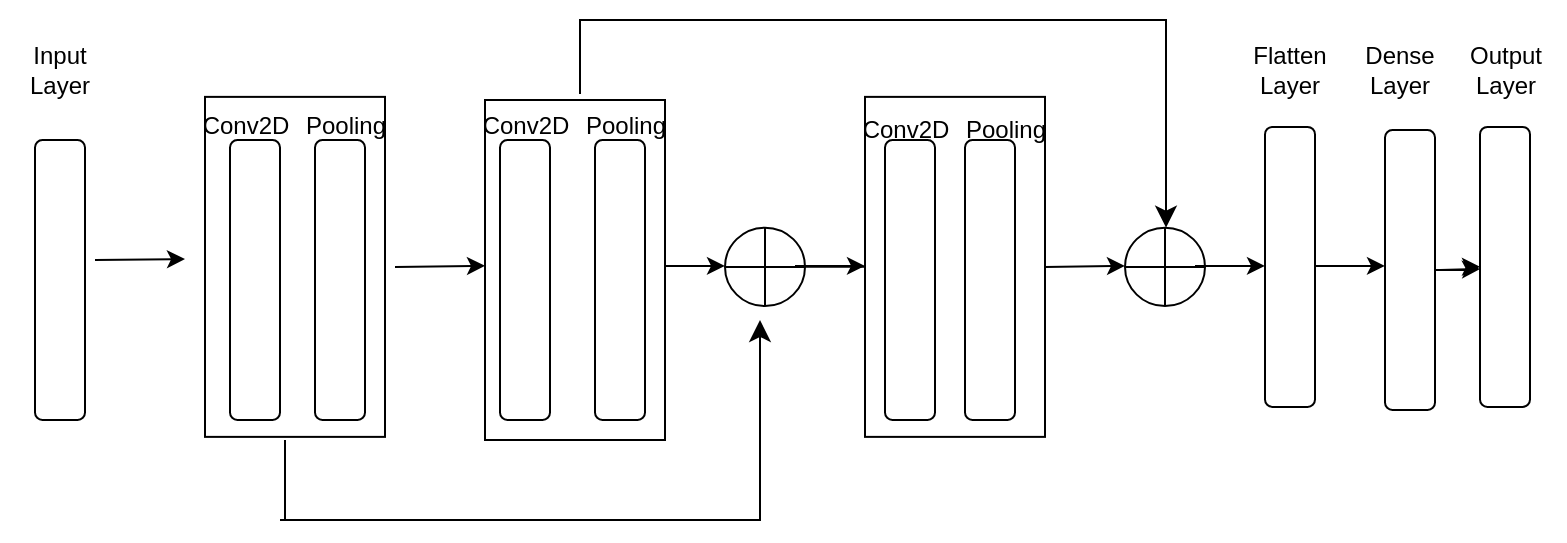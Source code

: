 <mxfile version="24.3.1" type="google">
  <diagram id="prtHgNgQTEPvFCAcTncT" name="Page-1">
    <mxGraphModel dx="1120" dy="468" grid="1" gridSize="10" guides="1" tooltips="1" connect="1" arrows="1" fold="1" page="1" pageScale="1" pageWidth="827" pageHeight="1169" background="#FFFFFF" math="0" shadow="0">
      <root>
        <mxCell id="0" />
        <mxCell id="1" parent="0" />
        <mxCell id="T_XjzfC1xLZzZwIXy5Pw-5" value="" style="rounded=1;whiteSpace=wrap;html=1;direction=south;" parent="1" vertex="1">
          <mxGeometry x="37.5" y="490" width="25" height="140" as="geometry" />
        </mxCell>
        <mxCell id="T_XjzfC1xLZzZwIXy5Pw-6" value="Input Layer" style="text;html=1;align=center;verticalAlign=middle;whiteSpace=wrap;rounded=0;" parent="1" vertex="1">
          <mxGeometry x="20" y="440" width="60" height="30" as="geometry" />
        </mxCell>
        <mxCell id="T_XjzfC1xLZzZwIXy5Pw-8" value="" style="endArrow=classic;html=1;rounded=0;" parent="1" edge="1">
          <mxGeometry width="50" height="50" relative="1" as="geometry">
            <mxPoint x="67.5" y="550" as="sourcePoint" />
            <mxPoint x="112.5" y="549.5" as="targetPoint" />
          </mxGeometry>
        </mxCell>
        <mxCell id="T_XjzfC1xLZzZwIXy5Pw-17" value="" style="endArrow=classic;html=1;rounded=0;" parent="1" edge="1">
          <mxGeometry width="50" height="50" relative="1" as="geometry">
            <mxPoint x="347.5" y="552.94" as="sourcePoint" />
            <mxPoint x="382.5" y="552.94" as="targetPoint" />
          </mxGeometry>
        </mxCell>
        <mxCell id="T_XjzfC1xLZzZwIXy5Pw-59" value="" style="edgeStyle=orthogonalEdgeStyle;rounded=0;orthogonalLoop=1;jettySize=auto;html=1;" parent="1" source="T_XjzfC1xLZzZwIXy5Pw-20" target="T_XjzfC1xLZzZwIXy5Pw-35" edge="1">
          <mxGeometry relative="1" as="geometry" />
        </mxCell>
        <mxCell id="T_XjzfC1xLZzZwIXy5Pw-20" value="" style="shape=orEllipse;perimeter=ellipsePerimeter;whiteSpace=wrap;html=1;backgroundOutline=1;direction=west;" parent="1" vertex="1">
          <mxGeometry x="382.5" y="533.83" width="40" height="39.22" as="geometry" />
        </mxCell>
        <mxCell id="T_XjzfC1xLZzZwIXy5Pw-22" value="" style="rounded=0;whiteSpace=wrap;html=1;direction=south;" parent="1" vertex="1">
          <mxGeometry x="122.5" y="468.44" width="90" height="170" as="geometry" />
        </mxCell>
        <mxCell id="T_XjzfC1xLZzZwIXy5Pw-23" value="" style="rounded=1;whiteSpace=wrap;html=1;direction=south;" parent="1" vertex="1">
          <mxGeometry x="177.5" y="490" width="25" height="140" as="geometry" />
        </mxCell>
        <mxCell id="T_XjzfC1xLZzZwIXy5Pw-24" value="" style="rounded=1;whiteSpace=wrap;html=1;direction=south;" parent="1" vertex="1">
          <mxGeometry x="135" y="490" width="25" height="140" as="geometry" />
        </mxCell>
        <mxCell id="T_XjzfC1xLZzZwIXy5Pw-25" value="Conv2D" style="text;html=1;align=center;verticalAlign=middle;whiteSpace=wrap;rounded=0;" parent="1" vertex="1">
          <mxGeometry x="112.5" y="468.44" width="60" height="30" as="geometry" />
        </mxCell>
        <mxCell id="T_XjzfC1xLZzZwIXy5Pw-26" value="Pooling" style="text;html=1;align=center;verticalAlign=middle;whiteSpace=wrap;rounded=0;" parent="1" vertex="1">
          <mxGeometry x="162.5" y="468.44" width="60" height="30" as="geometry" />
        </mxCell>
        <mxCell id="T_XjzfC1xLZzZwIXy5Pw-28" value="" style="rounded=0;whiteSpace=wrap;html=1;direction=south;" parent="1" vertex="1">
          <mxGeometry x="262.5" y="470" width="90" height="170" as="geometry" />
        </mxCell>
        <mxCell id="T_XjzfC1xLZzZwIXy5Pw-29" value="" style="rounded=0;whiteSpace=wrap;html=1;direction=south;" parent="1" vertex="1">
          <mxGeometry x="452.5" y="468.44" width="90" height="170" as="geometry" />
        </mxCell>
        <mxCell id="T_XjzfC1xLZzZwIXy5Pw-30" value="" style="rounded=1;whiteSpace=wrap;html=1;direction=south;" parent="1" vertex="1">
          <mxGeometry x="270" y="490" width="25" height="140" as="geometry" />
        </mxCell>
        <mxCell id="T_XjzfC1xLZzZwIXy5Pw-31" value="" style="rounded=1;whiteSpace=wrap;html=1;direction=south;" parent="1" vertex="1">
          <mxGeometry x="317.5" y="490" width="25" height="140" as="geometry" />
        </mxCell>
        <mxCell id="T_XjzfC1xLZzZwIXy5Pw-32" value="Conv2D" style="text;html=1;align=center;verticalAlign=middle;whiteSpace=wrap;rounded=0;" parent="1" vertex="1">
          <mxGeometry x="252.5" y="468.44" width="60" height="30" as="geometry" />
        </mxCell>
        <mxCell id="T_XjzfC1xLZzZwIXy5Pw-33" value="Pooling" style="text;html=1;align=center;verticalAlign=middle;whiteSpace=wrap;rounded=0;" parent="1" vertex="1">
          <mxGeometry x="302.5" y="468.44" width="60" height="30" as="geometry" />
        </mxCell>
        <mxCell id="T_XjzfC1xLZzZwIXy5Pw-34" value="" style="rounded=1;whiteSpace=wrap;html=1;direction=south;" parent="1" vertex="1">
          <mxGeometry x="462.5" y="490" width="25" height="140" as="geometry" />
        </mxCell>
        <mxCell id="T_XjzfC1xLZzZwIXy5Pw-35" value="" style="rounded=1;whiteSpace=wrap;html=1;direction=south;" parent="1" vertex="1">
          <mxGeometry x="502.5" y="490" width="25" height="140" as="geometry" />
        </mxCell>
        <mxCell id="T_XjzfC1xLZzZwIXy5Pw-37" value="Conv2D" style="text;html=1;align=center;verticalAlign=middle;whiteSpace=wrap;rounded=0;" parent="1" vertex="1">
          <mxGeometry x="442.5" y="470" width="60" height="30" as="geometry" />
        </mxCell>
        <mxCell id="T_XjzfC1xLZzZwIXy5Pw-38" value="Pooling" style="text;html=1;align=center;verticalAlign=middle;whiteSpace=wrap;rounded=0;" parent="1" vertex="1">
          <mxGeometry x="492.5" y="470" width="60" height="30" as="geometry" />
        </mxCell>
        <mxCell id="T_XjzfC1xLZzZwIXy5Pw-40" value="" style="shape=orEllipse;perimeter=ellipsePerimeter;whiteSpace=wrap;html=1;backgroundOutline=1;direction=west;" parent="1" vertex="1">
          <mxGeometry x="582.5" y="533.83" width="40" height="39.22" as="geometry" />
        </mxCell>
        <mxCell id="T_XjzfC1xLZzZwIXy5Pw-41" value="" style="rounded=1;whiteSpace=wrap;html=1;direction=south;" parent="1" vertex="1">
          <mxGeometry x="652.5" y="483.44" width="25" height="140" as="geometry" />
        </mxCell>
        <mxCell id="T_XjzfC1xLZzZwIXy5Pw-65" value="" style="edgeStyle=orthogonalEdgeStyle;rounded=0;orthogonalLoop=1;jettySize=auto;html=1;" parent="1" source="T_XjzfC1xLZzZwIXy5Pw-42" target="T_XjzfC1xLZzZwIXy5Pw-61" edge="1">
          <mxGeometry relative="1" as="geometry" />
        </mxCell>
        <mxCell id="T_XjzfC1xLZzZwIXy5Pw-42" value="" style="rounded=1;whiteSpace=wrap;html=1;direction=south;" parent="1" vertex="1">
          <mxGeometry x="712.5" y="485" width="25" height="140" as="geometry" />
        </mxCell>
        <mxCell id="T_XjzfC1xLZzZwIXy5Pw-43" value="" style="edgeStyle=segmentEdgeStyle;endArrow=classic;html=1;curved=0;rounded=0;endSize=8;startSize=8;" parent="1" edge="1">
          <mxGeometry width="50" height="50" relative="1" as="geometry">
            <mxPoint x="160" y="680" as="sourcePoint" />
            <mxPoint x="400" y="580" as="targetPoint" />
            <Array as="points">
              <mxPoint x="400" y="680" />
            </Array>
          </mxGeometry>
        </mxCell>
        <mxCell id="T_XjzfC1xLZzZwIXy5Pw-47" value="" style="endArrow=none;html=1;rounded=0;" parent="1" edge="1">
          <mxGeometry width="50" height="50" relative="1" as="geometry">
            <mxPoint x="162.5" y="680" as="sourcePoint" />
            <mxPoint x="162.5" y="640" as="targetPoint" />
          </mxGeometry>
        </mxCell>
        <mxCell id="T_XjzfC1xLZzZwIXy5Pw-48" value="" style="endArrow=classic;html=1;rounded=0;" parent="1" edge="1">
          <mxGeometry width="50" height="50" relative="1" as="geometry">
            <mxPoint x="217.5" y="553.44" as="sourcePoint" />
            <mxPoint x="262.5" y="552.94" as="targetPoint" />
          </mxGeometry>
        </mxCell>
        <mxCell id="T_XjzfC1xLZzZwIXy5Pw-49" value="" style="edgeStyle=segmentEdgeStyle;endArrow=classic;html=1;curved=0;rounded=0;endSize=8;startSize=8;exitX=0.125;exitY=-0.048;exitDx=0;exitDy=0;exitPerimeter=0;" parent="1" source="T_XjzfC1xLZzZwIXy5Pw-33" edge="1">
          <mxGeometry width="50" height="50" relative="1" as="geometry">
            <mxPoint x="310" y="460" as="sourcePoint" />
            <mxPoint x="603" y="533.83" as="targetPoint" />
            <Array as="points">
              <mxPoint x="310" y="430" />
              <mxPoint x="603" y="430" />
            </Array>
          </mxGeometry>
        </mxCell>
        <mxCell id="T_XjzfC1xLZzZwIXy5Pw-54" value="Dense Layer" style="text;html=1;align=center;verticalAlign=middle;whiteSpace=wrap;rounded=0;" parent="1" vertex="1">
          <mxGeometry x="690" y="440" width="60" height="30" as="geometry" />
        </mxCell>
        <mxCell id="T_XjzfC1xLZzZwIXy5Pw-55" value="Output Layer" style="text;html=1;align=center;verticalAlign=middle;whiteSpace=wrap;rounded=0;" parent="1" vertex="1">
          <mxGeometry x="742.5" y="440" width="60" height="30" as="geometry" />
        </mxCell>
        <mxCell id="T_XjzfC1xLZzZwIXy5Pw-56" value="" style="endArrow=classic;html=1;rounded=0;" parent="1" edge="1">
          <mxGeometry width="50" height="50" relative="1" as="geometry">
            <mxPoint x="677.5" y="552.94" as="sourcePoint" />
            <mxPoint x="712.5" y="552.94" as="targetPoint" />
          </mxGeometry>
        </mxCell>
        <mxCell id="T_XjzfC1xLZzZwIXy5Pw-57" value="" style="endArrow=classic;html=1;rounded=0;" parent="1" edge="1">
          <mxGeometry width="50" height="50" relative="1" as="geometry">
            <mxPoint x="617.5" y="552.94" as="sourcePoint" />
            <mxPoint x="652.5" y="552.94" as="targetPoint" />
          </mxGeometry>
        </mxCell>
        <mxCell id="T_XjzfC1xLZzZwIXy5Pw-58" value="" style="endArrow=classic;html=1;rounded=0;exitX=0.5;exitY=0;exitDx=0;exitDy=0;" parent="1" source="T_XjzfC1xLZzZwIXy5Pw-29" edge="1">
          <mxGeometry width="50" height="50" relative="1" as="geometry">
            <mxPoint x="547.5" y="552.94" as="sourcePoint" />
            <mxPoint x="582.5" y="552.94" as="targetPoint" />
          </mxGeometry>
        </mxCell>
        <mxCell id="T_XjzfC1xLZzZwIXy5Pw-60" value="" style="endArrow=classic;html=1;rounded=0;" parent="1" edge="1">
          <mxGeometry width="50" height="50" relative="1" as="geometry">
            <mxPoint x="417.5" y="552.94" as="sourcePoint" />
            <mxPoint x="452.5" y="552.94" as="targetPoint" />
          </mxGeometry>
        </mxCell>
        <mxCell id="T_XjzfC1xLZzZwIXy5Pw-61" value="" style="rounded=1;whiteSpace=wrap;html=1;direction=south;" parent="1" vertex="1">
          <mxGeometry x="760" y="483.44" width="25" height="140" as="geometry" />
        </mxCell>
        <mxCell id="T_XjzfC1xLZzZwIXy5Pw-62" value="Flatten Layer" style="text;html=1;align=center;verticalAlign=middle;whiteSpace=wrap;rounded=0;" parent="1" vertex="1">
          <mxGeometry x="640" y="440" width="50" height="30" as="geometry" />
        </mxCell>
        <mxCell id="T_XjzfC1xLZzZwIXy5Pw-64" value="" style="endArrow=classic;html=1;rounded=0;" parent="1" edge="1">
          <mxGeometry width="50" height="50" relative="1" as="geometry">
            <mxPoint x="740" y="555" as="sourcePoint" />
            <mxPoint x="760" y="554.5" as="targetPoint" />
          </mxGeometry>
        </mxCell>
      </root>
    </mxGraphModel>
  </diagram>
</mxfile>
